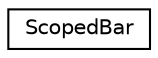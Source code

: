 digraph "Graphical Class Hierarchy"
{
 // LATEX_PDF_SIZE
  edge [fontname="Helvetica",fontsize="10",labelfontname="Helvetica",labelfontsize="10"];
  node [fontname="Helvetica",fontsize="10",shape=record];
  rankdir="LR";
  Node0 [label="ScopedBar",height=0.2,width=0.4,color="black", fillcolor="white", style="filled",URL="$struct_scoped_bar.html",tooltip=" "];
}
